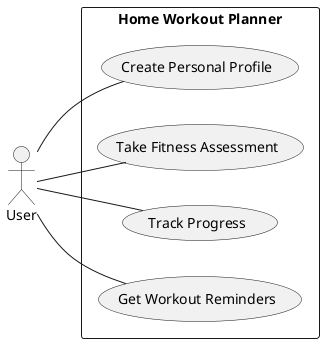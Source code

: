 @startuml home_workout_planner
left to right direction

actor User as user

rectangle "Home Workout Planner" {
usecase "Create Personal Profile" as UC1
usecase "Take Fitness Assessment" as UC2
usecase "Track Progress" as UC3
usecase "Get Workout Reminders" as UC4
}

user -- UC1
user -- UC2
user -- UC3
user -- UC4

@enduml
